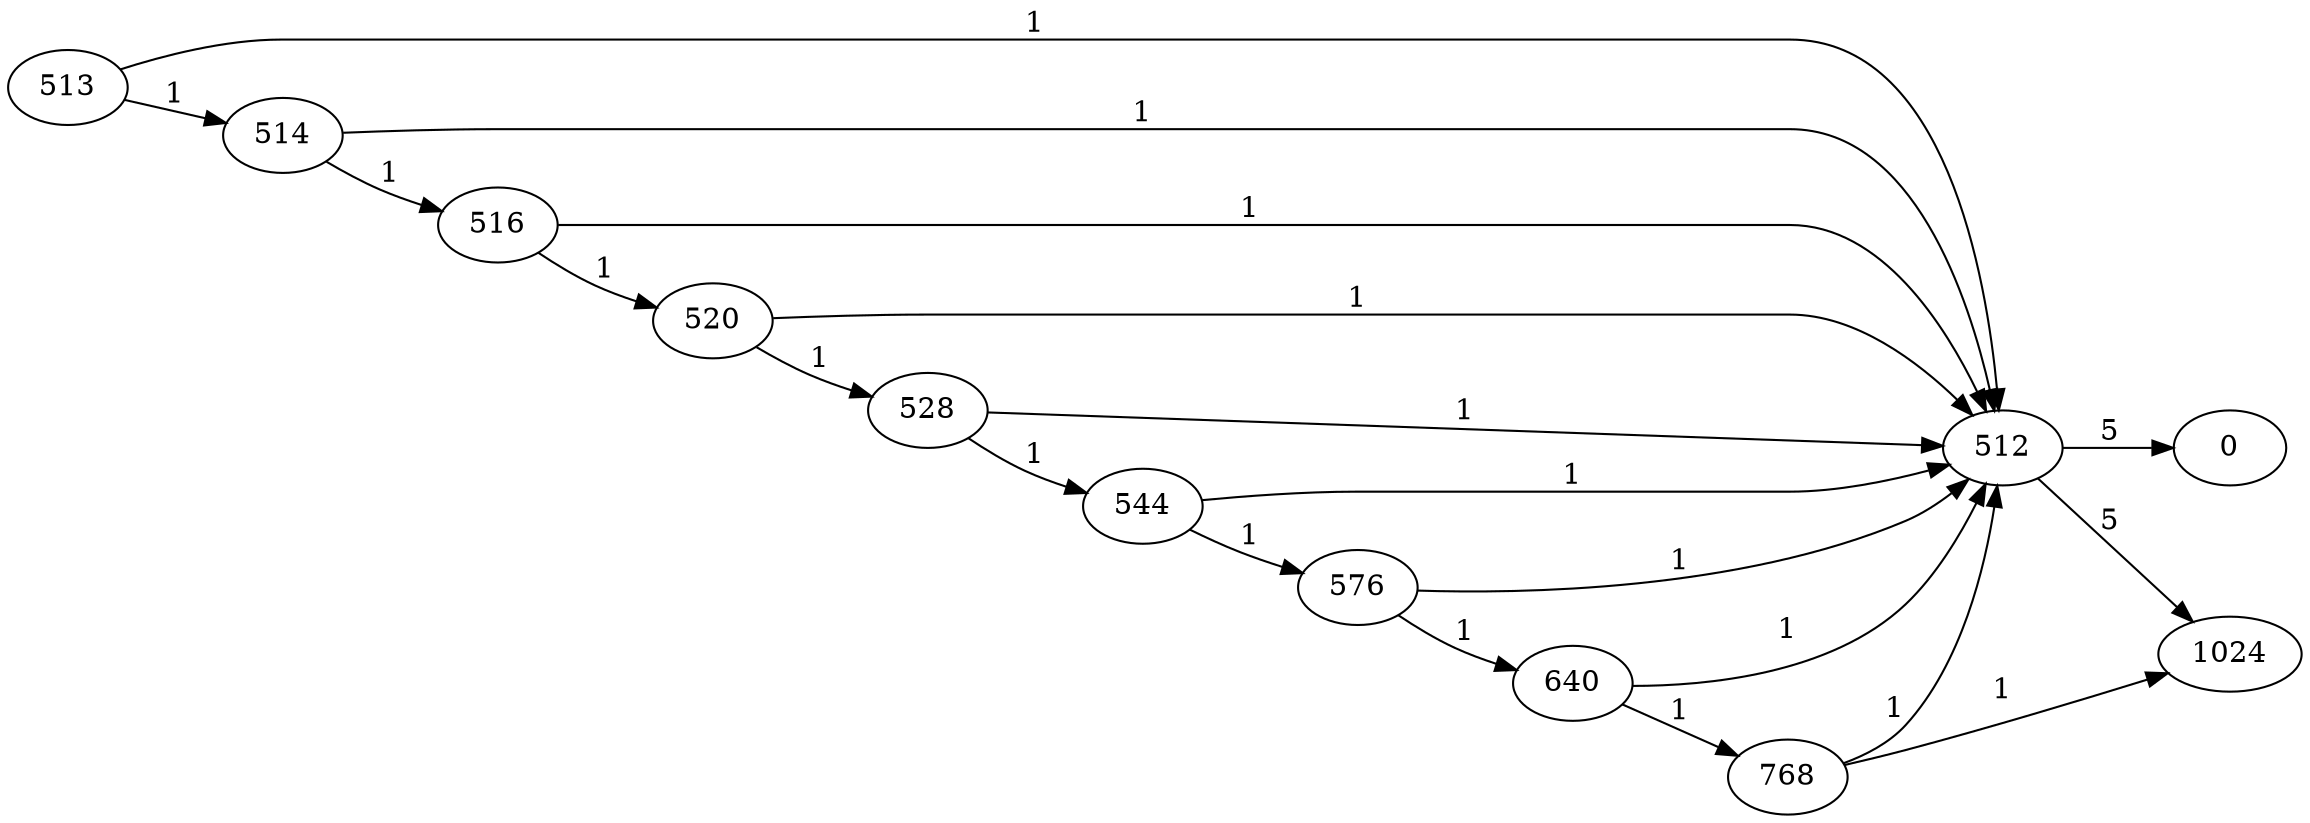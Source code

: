 digraph DMRW{
rankdir = LR;
513 [pos="6,23!"];
513 -> 512 [label="1"];
512 [pos="2,21!"];
512 -> 0 [label="5"];
0 [pos="2,19!"];
512 -> 1024 [label="5"];
1024 [pos="8,19!"];
513 -> 514 [label="1"];
514 [pos="8,21!"];
514 -> 512 [label="1"];
514 -> 516 [label="1"];
516 [pos="8,19!"];
516 -> 512 [label="1"];
516 -> 520 [label="1"];
520 [pos="8,17!"];
520 -> 512 [label="1"];
520 -> 528 [label="1"];
528 [pos="8,15!"];
528 -> 512 [label="1"];
528 -> 544 [label="1"];
544 [pos="8,13!"];
544 -> 512 [label="1"];
544 -> 576 [label="1"];
576 [pos="8,11!"];
576 -> 512 [label="1"];
576 -> 640 [label="1"];
640 [pos="8,9!"];
640 -> 512 [label="1"];
640 -> 768 [label="1"];
768 [pos="8,7!"];
768 -> 512 [label="1"];
768 -> 1024 [label="1"];
}